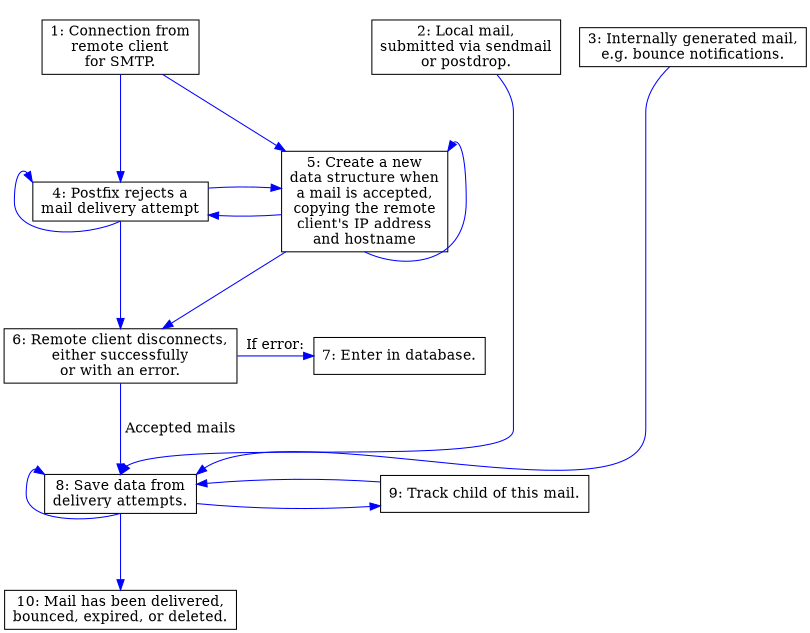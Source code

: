 /* vim: set textwidth=160 : */
/* $Id$ */

digraph logparser {
    graph [
        /* This seems to be width, height - but they interact strangely, so 
         * I'm never sure.
         */
        size = "5.4, 8.4"
        margin = "0"
        center = true
    ]
    node [
        shape = box
    ]
    edge [
        color = blue
        fontcolor = black
        minlen = 2
    ]

    /* EDGES */
    /* Connect from client */
    connect                         -> { rejection } [weight = 5]
    rejection                       -> { rejection } [dir = back, headport = s, tailport = nw]
    rejection                       -> { disconnect } [weight = 5]
    connect                         -> { clone }
    clone                           -> { clone } [dir = back, headport = s, tailport = ne]
    clone                           -> { disconnect }
    clone                           -> { rejection }
    rejection                       -> { clone }

    /* Disconnect without queueid */
    disconnect                      -> { fixup_enter_in_db_disconnect } [weight = 5, label = "If error:" ]

    /* Disconnect with queueid */
    disconnect                      -> { save_by_queueid } [weight = 5, label = " Accepted mails" ]

    /* Misc entry */
    qmgr_chooses_mail               -> { save_by_queueid } [headport = ne]
    pickup                          -> { save_by_queueid } [headport = n]
    /* Graph placement */
    connect                         -> { qmgr_chooses_mail } [style = invis, weight = 0]
    connect                         -> { pickup } [style = invis, weight = 0]

    /* Save results by queueid */
    save_by_queueid                 -> { track } [minlen = 5]
    track                           -> { save_by_queueid }
    save_by_queueid                 -> { save_by_queueid } [dir = back, headport = s, tailport = nw]
    save_by_queueid                 -> { commit } [weight = 10]

    /* NODE LABELS */
    rejection                       [label = "4: Postfix rejects a\nmail delivery attempt"]
    connect                         [label = "1: Connection from\nremote client\nfor SMTP."]
    clone                           [label = "5: Create a new\ndata structure when\na mail is accepted,\ncopying the remote\nclient's IP address\nand hostname"]

    /* Disconnect without queueid */
    disconnect                      [label = "6: Remote client disconnects,\neither successfully\nor with an error."]
    fixup_enter_in_db_disconnect    [label = "7: Enter in database."]

    /* Disconnect with queueid - already covered */

    /* Misc entry */
    pickup                          [label = "2: Local mail,\nsubmitted via sendmail\nor postdrop."]
    qmgr_chooses_mail               [label = "3: Internally generated mail,\ne.g. bounce notifications."]

    /* Save results by queueid */
    save_by_queueid                 [label = "8: Save data from\ndelivery attempts."]
    track                           [label = "9: Track child of this mail."]

    /* Commit is complicated */
    /* Neither parent nor child. */
    commit                          [label = "10: Mail has been delivered,\nbounced, expired, or deleted."]

    /* SUB-GRAPHS */
    subgraph sources {
        rank = source
        pickup
        qmgr_chooses_mail
        connect
    }

    subgraph clone_or_save {
        rank = same
        clone
        rejection
    }

    subgraph disconnect_without_queueid {
        rank = same
        disconnect
        fixup_enter_in_db_disconnect
    }

    subgraph save_or_track {
        rank = same
        track
        save_by_queueid
    }

}
